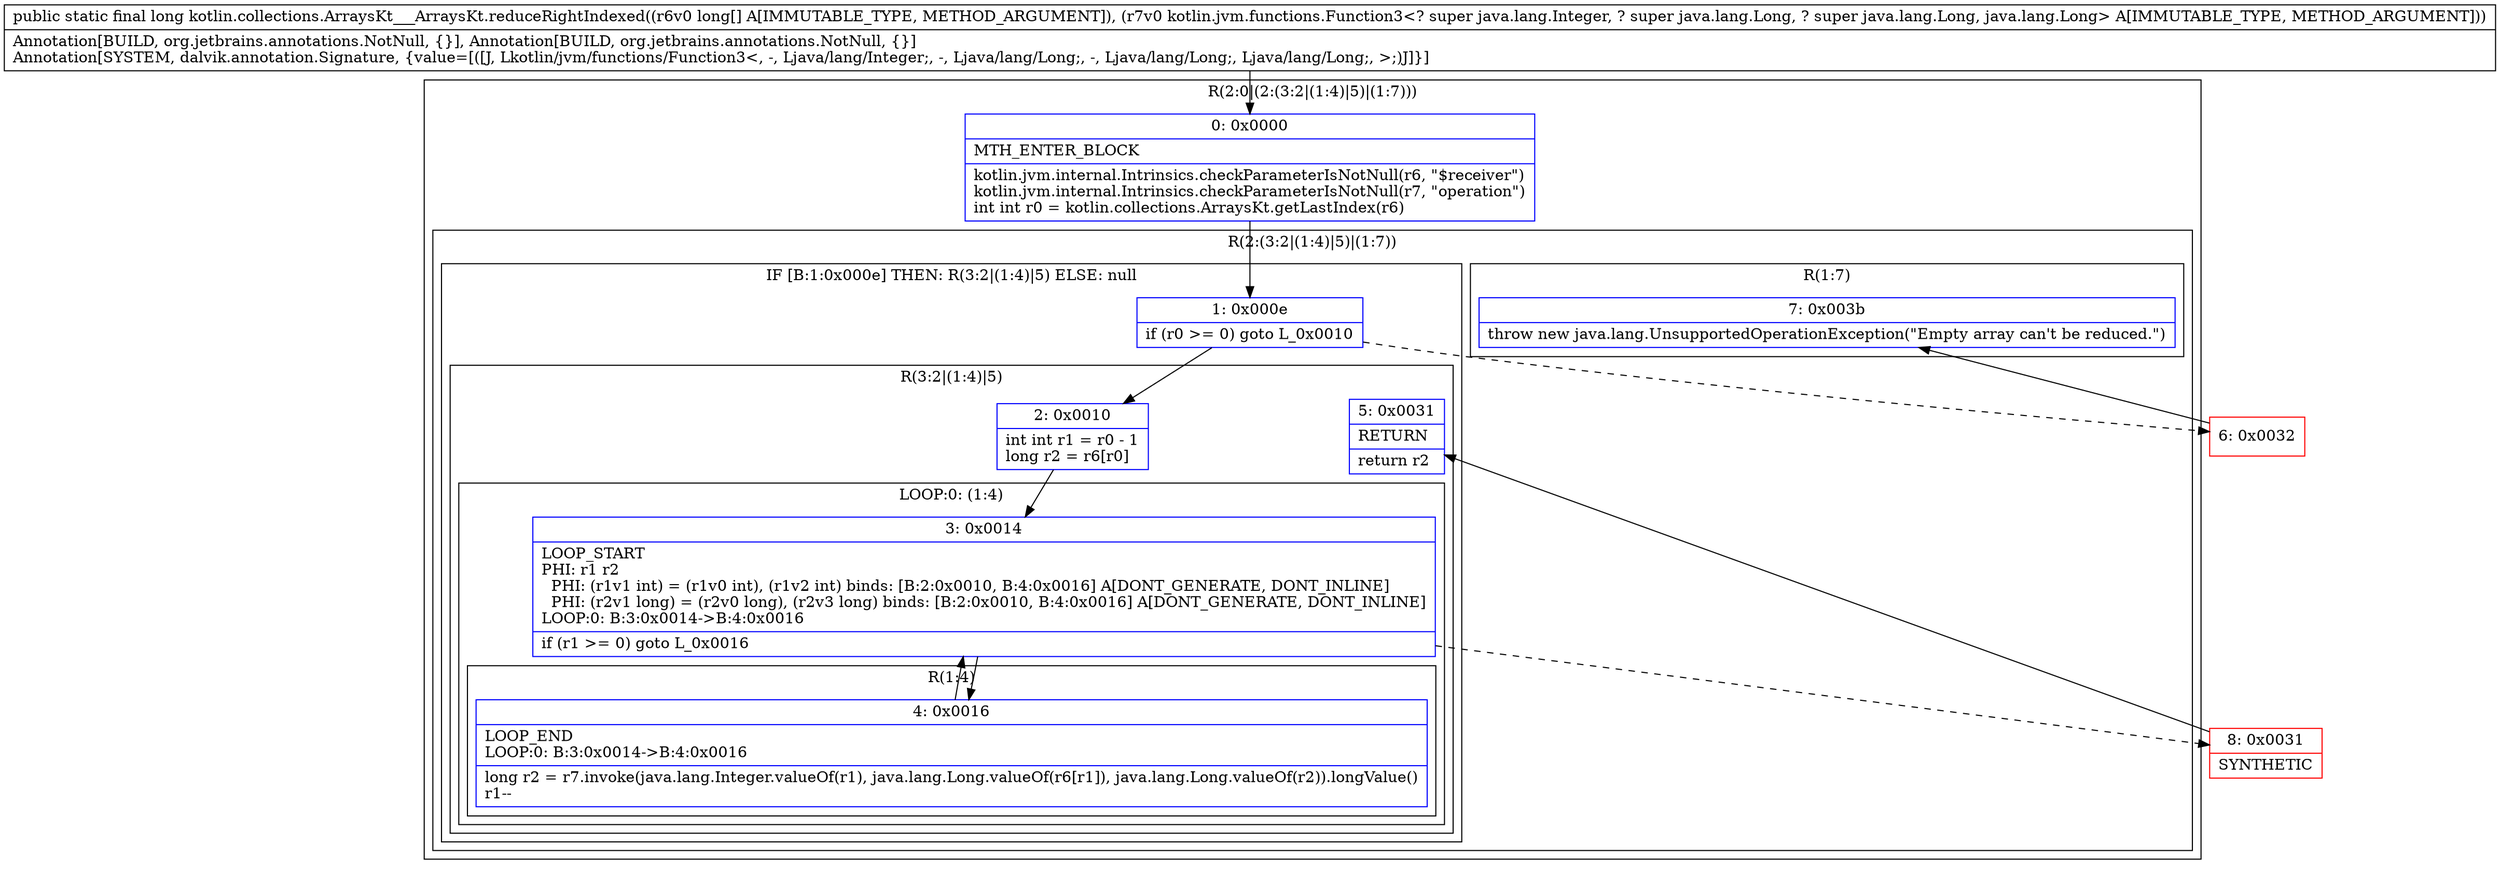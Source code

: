 digraph "CFG forkotlin.collections.ArraysKt___ArraysKt.reduceRightIndexed([JLkotlin\/jvm\/functions\/Function3;)J" {
subgraph cluster_Region_1907953527 {
label = "R(2:0|(2:(3:2|(1:4)|5)|(1:7)))";
node [shape=record,color=blue];
Node_0 [shape=record,label="{0\:\ 0x0000|MTH_ENTER_BLOCK\l|kotlin.jvm.internal.Intrinsics.checkParameterIsNotNull(r6, \"$receiver\")\lkotlin.jvm.internal.Intrinsics.checkParameterIsNotNull(r7, \"operation\")\lint int r0 = kotlin.collections.ArraysKt.getLastIndex(r6)\l}"];
subgraph cluster_Region_1600792484 {
label = "R(2:(3:2|(1:4)|5)|(1:7))";
node [shape=record,color=blue];
subgraph cluster_IfRegion_2030272948 {
label = "IF [B:1:0x000e] THEN: R(3:2|(1:4)|5) ELSE: null";
node [shape=record,color=blue];
Node_1 [shape=record,label="{1\:\ 0x000e|if (r0 \>= 0) goto L_0x0010\l}"];
subgraph cluster_Region_38485172 {
label = "R(3:2|(1:4)|5)";
node [shape=record,color=blue];
Node_2 [shape=record,label="{2\:\ 0x0010|int int r1 = r0 \- 1\llong r2 = r6[r0]\l}"];
subgraph cluster_LoopRegion_135713820 {
label = "LOOP:0: (1:4)";
node [shape=record,color=blue];
Node_3 [shape=record,label="{3\:\ 0x0014|LOOP_START\lPHI: r1 r2 \l  PHI: (r1v1 int) = (r1v0 int), (r1v2 int) binds: [B:2:0x0010, B:4:0x0016] A[DONT_GENERATE, DONT_INLINE]\l  PHI: (r2v1 long) = (r2v0 long), (r2v3 long) binds: [B:2:0x0010, B:4:0x0016] A[DONT_GENERATE, DONT_INLINE]\lLOOP:0: B:3:0x0014\-\>B:4:0x0016\l|if (r1 \>= 0) goto L_0x0016\l}"];
subgraph cluster_Region_837656798 {
label = "R(1:4)";
node [shape=record,color=blue];
Node_4 [shape=record,label="{4\:\ 0x0016|LOOP_END\lLOOP:0: B:3:0x0014\-\>B:4:0x0016\l|long r2 = r7.invoke(java.lang.Integer.valueOf(r1), java.lang.Long.valueOf(r6[r1]), java.lang.Long.valueOf(r2)).longValue()\lr1\-\-\l}"];
}
}
Node_5 [shape=record,label="{5\:\ 0x0031|RETURN\l|return r2\l}"];
}
}
subgraph cluster_Region_1565208609 {
label = "R(1:7)";
node [shape=record,color=blue];
Node_7 [shape=record,label="{7\:\ 0x003b|throw new java.lang.UnsupportedOperationException(\"Empty array can't be reduced.\")\l}"];
}
}
}
Node_6 [shape=record,color=red,label="{6\:\ 0x0032}"];
Node_8 [shape=record,color=red,label="{8\:\ 0x0031|SYNTHETIC\l}"];
MethodNode[shape=record,label="{public static final long kotlin.collections.ArraysKt___ArraysKt.reduceRightIndexed((r6v0 long[] A[IMMUTABLE_TYPE, METHOD_ARGUMENT]), (r7v0 kotlin.jvm.functions.Function3\<? super java.lang.Integer, ? super java.lang.Long, ? super java.lang.Long, java.lang.Long\> A[IMMUTABLE_TYPE, METHOD_ARGUMENT]))  | Annotation[BUILD, org.jetbrains.annotations.NotNull, \{\}], Annotation[BUILD, org.jetbrains.annotations.NotNull, \{\}]\lAnnotation[SYSTEM, dalvik.annotation.Signature, \{value=[([J, Lkotlin\/jvm\/functions\/Function3\<, \-, Ljava\/lang\/Integer;, \-, Ljava\/lang\/Long;, \-, Ljava\/lang\/Long;, Ljava\/lang\/Long;, \>;)J]\}]\l}"];
MethodNode -> Node_0;
Node_0 -> Node_1;
Node_1 -> Node_2;
Node_1 -> Node_6[style=dashed];
Node_2 -> Node_3;
Node_3 -> Node_4;
Node_3 -> Node_8[style=dashed];
Node_4 -> Node_3;
Node_6 -> Node_7;
Node_8 -> Node_5;
}

